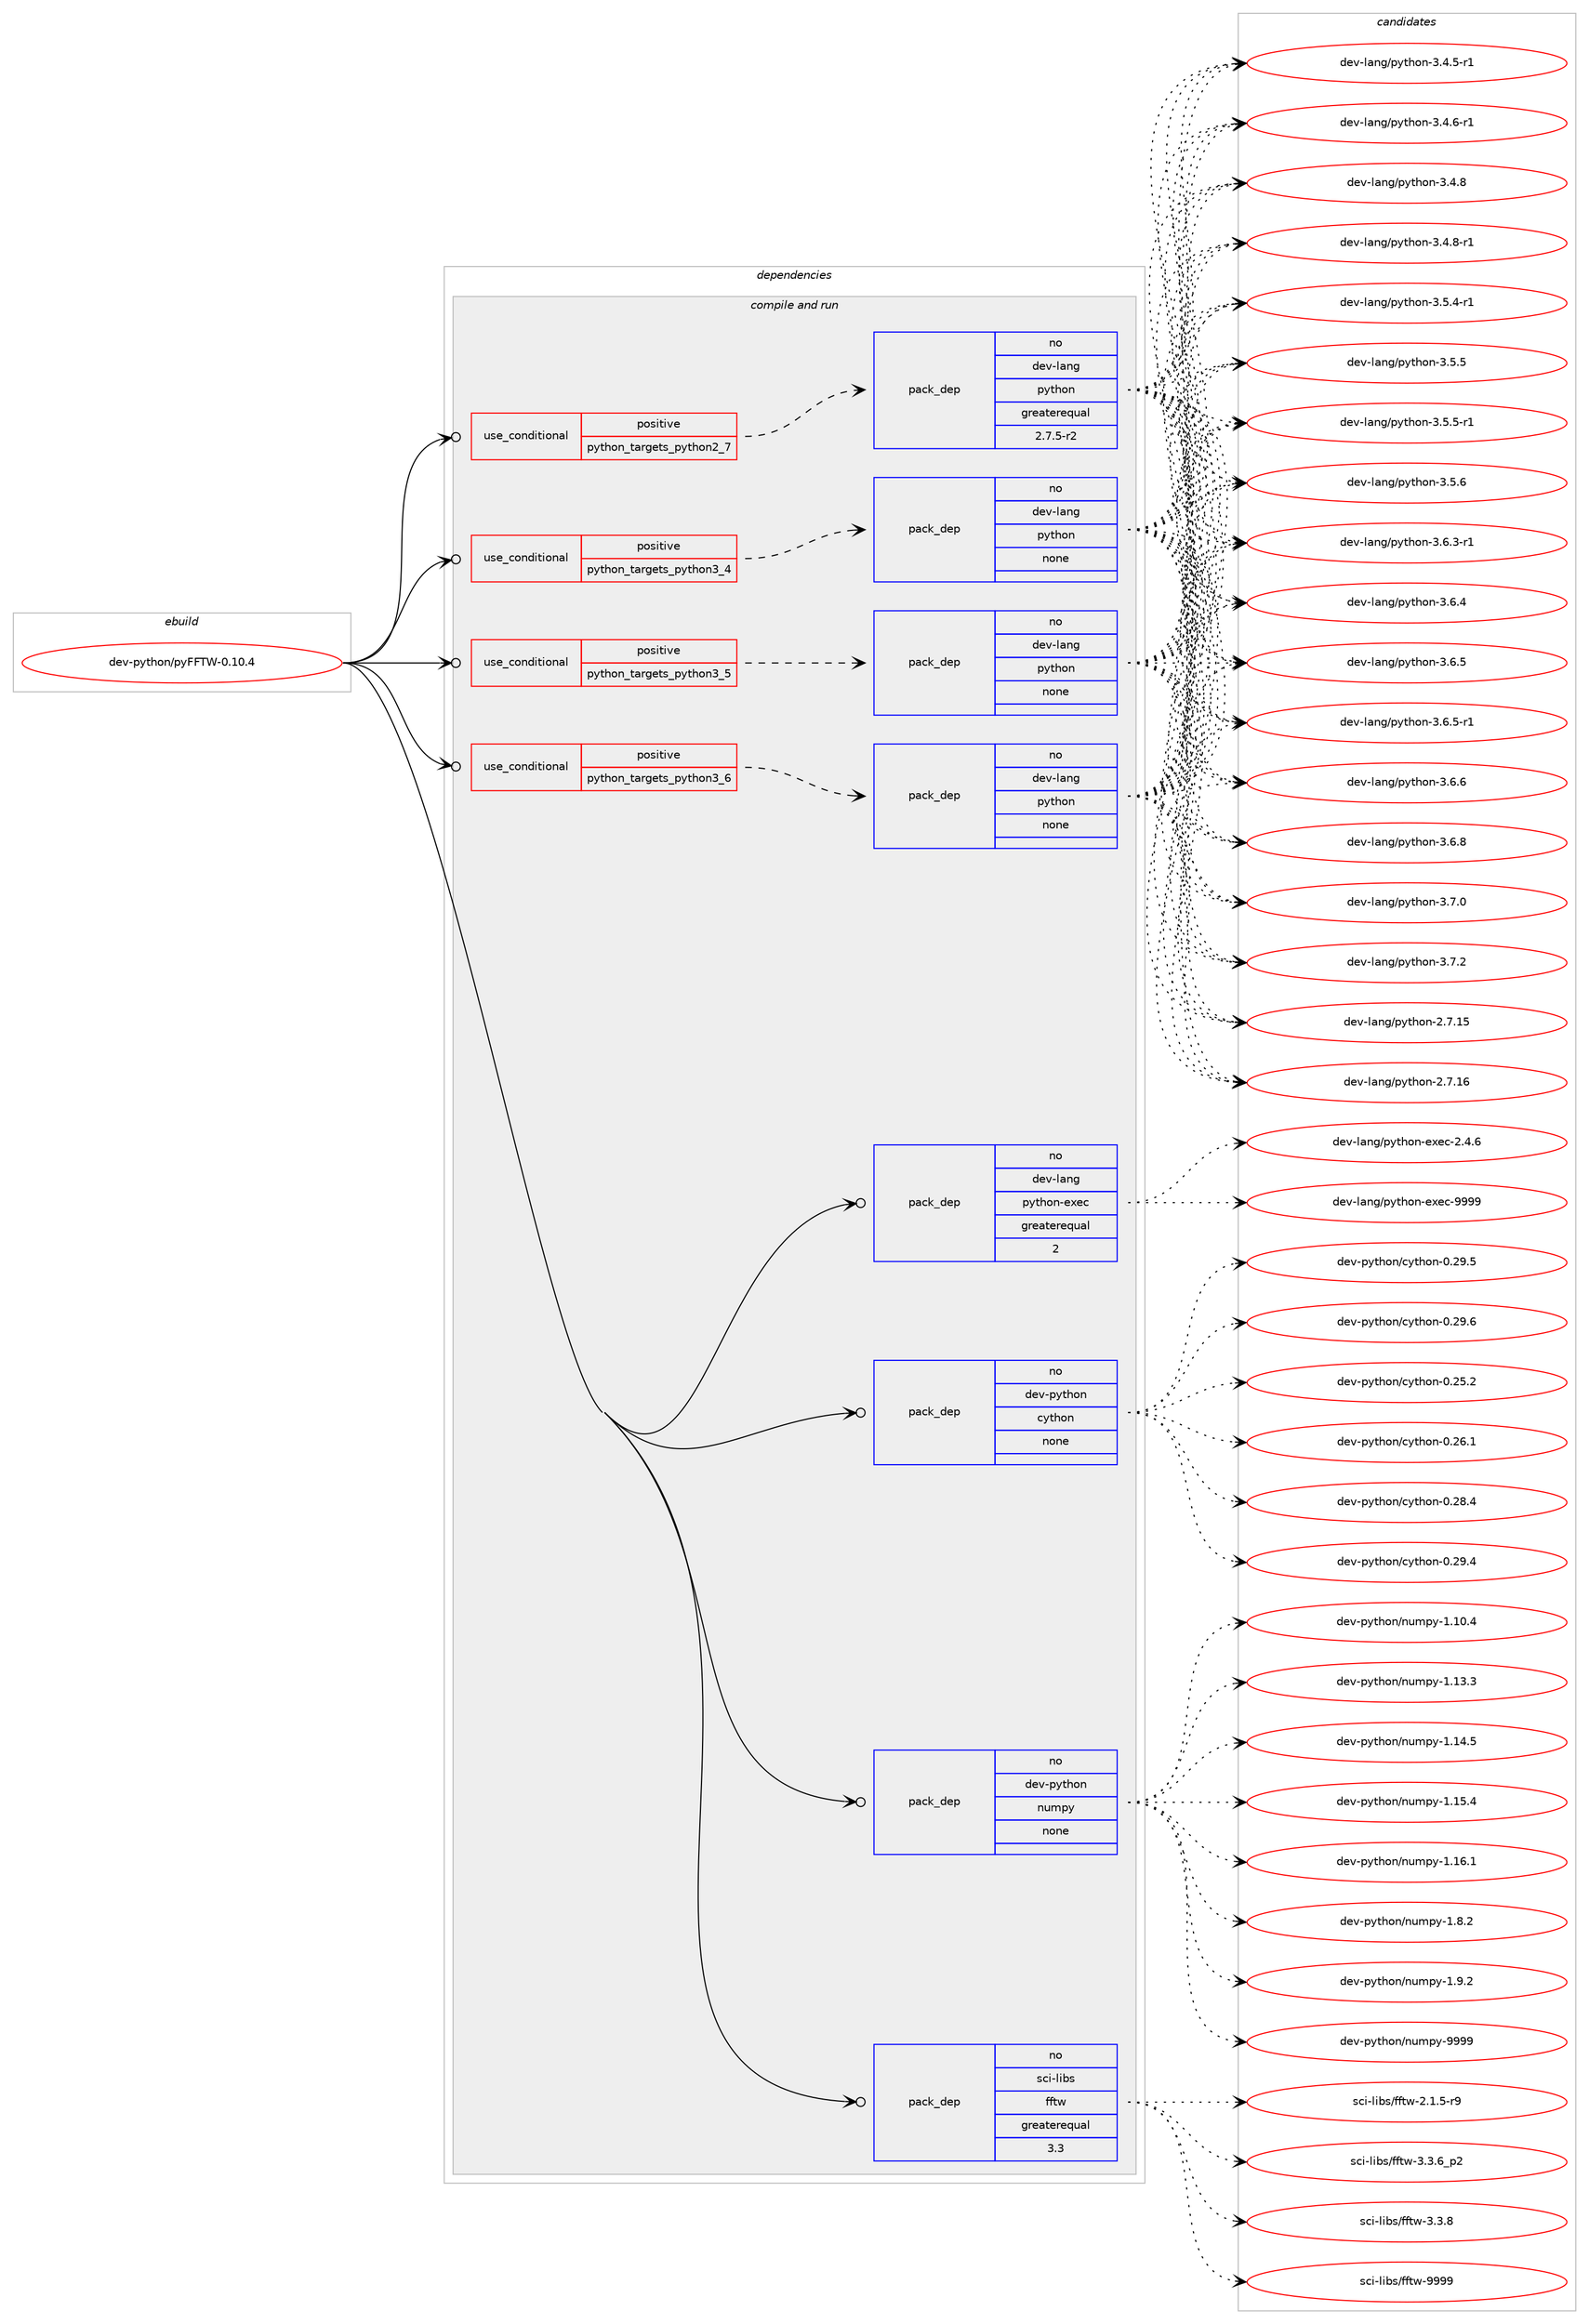 digraph prolog {

# *************
# Graph options
# *************

newrank=true;
concentrate=true;
compound=true;
graph [rankdir=LR,fontname=Helvetica,fontsize=10,ranksep=1.5];#, ranksep=2.5, nodesep=0.2];
edge  [arrowhead=vee];
node  [fontname=Helvetica,fontsize=10];

# **********
# The ebuild
# **********

subgraph cluster_leftcol {
color=gray;
rank=same;
label=<<i>ebuild</i>>;
id [label="dev-python/pyFFTW-0.10.4", color=red, width=4, href="../dev-python/pyFFTW-0.10.4.svg"];
}

# ****************
# The dependencies
# ****************

subgraph cluster_midcol {
color=gray;
label=<<i>dependencies</i>>;
subgraph cluster_compile {
fillcolor="#eeeeee";
style=filled;
label=<<i>compile</i>>;
}
subgraph cluster_compileandrun {
fillcolor="#eeeeee";
style=filled;
label=<<i>compile and run</i>>;
subgraph cond380128 {
dependency1427372 [label=<<TABLE BORDER="0" CELLBORDER="1" CELLSPACING="0" CELLPADDING="4"><TR><TD ROWSPAN="3" CELLPADDING="10">use_conditional</TD></TR><TR><TD>positive</TD></TR><TR><TD>python_targets_python2_7</TD></TR></TABLE>>, shape=none, color=red];
subgraph pack1023930 {
dependency1427373 [label=<<TABLE BORDER="0" CELLBORDER="1" CELLSPACING="0" CELLPADDING="4" WIDTH="220"><TR><TD ROWSPAN="6" CELLPADDING="30">pack_dep</TD></TR><TR><TD WIDTH="110">no</TD></TR><TR><TD>dev-lang</TD></TR><TR><TD>python</TD></TR><TR><TD>greaterequal</TD></TR><TR><TD>2.7.5-r2</TD></TR></TABLE>>, shape=none, color=blue];
}
dependency1427372:e -> dependency1427373:w [weight=20,style="dashed",arrowhead="vee"];
}
id:e -> dependency1427372:w [weight=20,style="solid",arrowhead="odotvee"];
subgraph cond380129 {
dependency1427374 [label=<<TABLE BORDER="0" CELLBORDER="1" CELLSPACING="0" CELLPADDING="4"><TR><TD ROWSPAN="3" CELLPADDING="10">use_conditional</TD></TR><TR><TD>positive</TD></TR><TR><TD>python_targets_python3_4</TD></TR></TABLE>>, shape=none, color=red];
subgraph pack1023931 {
dependency1427375 [label=<<TABLE BORDER="0" CELLBORDER="1" CELLSPACING="0" CELLPADDING="4" WIDTH="220"><TR><TD ROWSPAN="6" CELLPADDING="30">pack_dep</TD></TR><TR><TD WIDTH="110">no</TD></TR><TR><TD>dev-lang</TD></TR><TR><TD>python</TD></TR><TR><TD>none</TD></TR><TR><TD></TD></TR></TABLE>>, shape=none, color=blue];
}
dependency1427374:e -> dependency1427375:w [weight=20,style="dashed",arrowhead="vee"];
}
id:e -> dependency1427374:w [weight=20,style="solid",arrowhead="odotvee"];
subgraph cond380130 {
dependency1427376 [label=<<TABLE BORDER="0" CELLBORDER="1" CELLSPACING="0" CELLPADDING="4"><TR><TD ROWSPAN="3" CELLPADDING="10">use_conditional</TD></TR><TR><TD>positive</TD></TR><TR><TD>python_targets_python3_5</TD></TR></TABLE>>, shape=none, color=red];
subgraph pack1023932 {
dependency1427377 [label=<<TABLE BORDER="0" CELLBORDER="1" CELLSPACING="0" CELLPADDING="4" WIDTH="220"><TR><TD ROWSPAN="6" CELLPADDING="30">pack_dep</TD></TR><TR><TD WIDTH="110">no</TD></TR><TR><TD>dev-lang</TD></TR><TR><TD>python</TD></TR><TR><TD>none</TD></TR><TR><TD></TD></TR></TABLE>>, shape=none, color=blue];
}
dependency1427376:e -> dependency1427377:w [weight=20,style="dashed",arrowhead="vee"];
}
id:e -> dependency1427376:w [weight=20,style="solid",arrowhead="odotvee"];
subgraph cond380131 {
dependency1427378 [label=<<TABLE BORDER="0" CELLBORDER="1" CELLSPACING="0" CELLPADDING="4"><TR><TD ROWSPAN="3" CELLPADDING="10">use_conditional</TD></TR><TR><TD>positive</TD></TR><TR><TD>python_targets_python3_6</TD></TR></TABLE>>, shape=none, color=red];
subgraph pack1023933 {
dependency1427379 [label=<<TABLE BORDER="0" CELLBORDER="1" CELLSPACING="0" CELLPADDING="4" WIDTH="220"><TR><TD ROWSPAN="6" CELLPADDING="30">pack_dep</TD></TR><TR><TD WIDTH="110">no</TD></TR><TR><TD>dev-lang</TD></TR><TR><TD>python</TD></TR><TR><TD>none</TD></TR><TR><TD></TD></TR></TABLE>>, shape=none, color=blue];
}
dependency1427378:e -> dependency1427379:w [weight=20,style="dashed",arrowhead="vee"];
}
id:e -> dependency1427378:w [weight=20,style="solid",arrowhead="odotvee"];
subgraph pack1023934 {
dependency1427380 [label=<<TABLE BORDER="0" CELLBORDER="1" CELLSPACING="0" CELLPADDING="4" WIDTH="220"><TR><TD ROWSPAN="6" CELLPADDING="30">pack_dep</TD></TR><TR><TD WIDTH="110">no</TD></TR><TR><TD>dev-lang</TD></TR><TR><TD>python-exec</TD></TR><TR><TD>greaterequal</TD></TR><TR><TD>2</TD></TR></TABLE>>, shape=none, color=blue];
}
id:e -> dependency1427380:w [weight=20,style="solid",arrowhead="odotvee"];
subgraph pack1023935 {
dependency1427381 [label=<<TABLE BORDER="0" CELLBORDER="1" CELLSPACING="0" CELLPADDING="4" WIDTH="220"><TR><TD ROWSPAN="6" CELLPADDING="30">pack_dep</TD></TR><TR><TD WIDTH="110">no</TD></TR><TR><TD>dev-python</TD></TR><TR><TD>cython</TD></TR><TR><TD>none</TD></TR><TR><TD></TD></TR></TABLE>>, shape=none, color=blue];
}
id:e -> dependency1427381:w [weight=20,style="solid",arrowhead="odotvee"];
subgraph pack1023936 {
dependency1427382 [label=<<TABLE BORDER="0" CELLBORDER="1" CELLSPACING="0" CELLPADDING="4" WIDTH="220"><TR><TD ROWSPAN="6" CELLPADDING="30">pack_dep</TD></TR><TR><TD WIDTH="110">no</TD></TR><TR><TD>dev-python</TD></TR><TR><TD>numpy</TD></TR><TR><TD>none</TD></TR><TR><TD></TD></TR></TABLE>>, shape=none, color=blue];
}
id:e -> dependency1427382:w [weight=20,style="solid",arrowhead="odotvee"];
subgraph pack1023937 {
dependency1427383 [label=<<TABLE BORDER="0" CELLBORDER="1" CELLSPACING="0" CELLPADDING="4" WIDTH="220"><TR><TD ROWSPAN="6" CELLPADDING="30">pack_dep</TD></TR><TR><TD WIDTH="110">no</TD></TR><TR><TD>sci-libs</TD></TR><TR><TD>fftw</TD></TR><TR><TD>greaterequal</TD></TR><TR><TD>3.3</TD></TR></TABLE>>, shape=none, color=blue];
}
id:e -> dependency1427383:w [weight=20,style="solid",arrowhead="odotvee"];
}
subgraph cluster_run {
fillcolor="#eeeeee";
style=filled;
label=<<i>run</i>>;
}
}

# **************
# The candidates
# **************

subgraph cluster_choices {
rank=same;
color=gray;
label=<<i>candidates</i>>;

subgraph choice1023930 {
color=black;
nodesep=1;
choice10010111845108971101034711212111610411111045504655464953 [label="dev-lang/python-2.7.15", color=red, width=4,href="../dev-lang/python-2.7.15.svg"];
choice10010111845108971101034711212111610411111045504655464954 [label="dev-lang/python-2.7.16", color=red, width=4,href="../dev-lang/python-2.7.16.svg"];
choice1001011184510897110103471121211161041111104551465246534511449 [label="dev-lang/python-3.4.5-r1", color=red, width=4,href="../dev-lang/python-3.4.5-r1.svg"];
choice1001011184510897110103471121211161041111104551465246544511449 [label="dev-lang/python-3.4.6-r1", color=red, width=4,href="../dev-lang/python-3.4.6-r1.svg"];
choice100101118451089711010347112121116104111110455146524656 [label="dev-lang/python-3.4.8", color=red, width=4,href="../dev-lang/python-3.4.8.svg"];
choice1001011184510897110103471121211161041111104551465246564511449 [label="dev-lang/python-3.4.8-r1", color=red, width=4,href="../dev-lang/python-3.4.8-r1.svg"];
choice1001011184510897110103471121211161041111104551465346524511449 [label="dev-lang/python-3.5.4-r1", color=red, width=4,href="../dev-lang/python-3.5.4-r1.svg"];
choice100101118451089711010347112121116104111110455146534653 [label="dev-lang/python-3.5.5", color=red, width=4,href="../dev-lang/python-3.5.5.svg"];
choice1001011184510897110103471121211161041111104551465346534511449 [label="dev-lang/python-3.5.5-r1", color=red, width=4,href="../dev-lang/python-3.5.5-r1.svg"];
choice100101118451089711010347112121116104111110455146534654 [label="dev-lang/python-3.5.6", color=red, width=4,href="../dev-lang/python-3.5.6.svg"];
choice1001011184510897110103471121211161041111104551465446514511449 [label="dev-lang/python-3.6.3-r1", color=red, width=4,href="../dev-lang/python-3.6.3-r1.svg"];
choice100101118451089711010347112121116104111110455146544652 [label="dev-lang/python-3.6.4", color=red, width=4,href="../dev-lang/python-3.6.4.svg"];
choice100101118451089711010347112121116104111110455146544653 [label="dev-lang/python-3.6.5", color=red, width=4,href="../dev-lang/python-3.6.5.svg"];
choice1001011184510897110103471121211161041111104551465446534511449 [label="dev-lang/python-3.6.5-r1", color=red, width=4,href="../dev-lang/python-3.6.5-r1.svg"];
choice100101118451089711010347112121116104111110455146544654 [label="dev-lang/python-3.6.6", color=red, width=4,href="../dev-lang/python-3.6.6.svg"];
choice100101118451089711010347112121116104111110455146544656 [label="dev-lang/python-3.6.8", color=red, width=4,href="../dev-lang/python-3.6.8.svg"];
choice100101118451089711010347112121116104111110455146554648 [label="dev-lang/python-3.7.0", color=red, width=4,href="../dev-lang/python-3.7.0.svg"];
choice100101118451089711010347112121116104111110455146554650 [label="dev-lang/python-3.7.2", color=red, width=4,href="../dev-lang/python-3.7.2.svg"];
dependency1427373:e -> choice10010111845108971101034711212111610411111045504655464953:w [style=dotted,weight="100"];
dependency1427373:e -> choice10010111845108971101034711212111610411111045504655464954:w [style=dotted,weight="100"];
dependency1427373:e -> choice1001011184510897110103471121211161041111104551465246534511449:w [style=dotted,weight="100"];
dependency1427373:e -> choice1001011184510897110103471121211161041111104551465246544511449:w [style=dotted,weight="100"];
dependency1427373:e -> choice100101118451089711010347112121116104111110455146524656:w [style=dotted,weight="100"];
dependency1427373:e -> choice1001011184510897110103471121211161041111104551465246564511449:w [style=dotted,weight="100"];
dependency1427373:e -> choice1001011184510897110103471121211161041111104551465346524511449:w [style=dotted,weight="100"];
dependency1427373:e -> choice100101118451089711010347112121116104111110455146534653:w [style=dotted,weight="100"];
dependency1427373:e -> choice1001011184510897110103471121211161041111104551465346534511449:w [style=dotted,weight="100"];
dependency1427373:e -> choice100101118451089711010347112121116104111110455146534654:w [style=dotted,weight="100"];
dependency1427373:e -> choice1001011184510897110103471121211161041111104551465446514511449:w [style=dotted,weight="100"];
dependency1427373:e -> choice100101118451089711010347112121116104111110455146544652:w [style=dotted,weight="100"];
dependency1427373:e -> choice100101118451089711010347112121116104111110455146544653:w [style=dotted,weight="100"];
dependency1427373:e -> choice1001011184510897110103471121211161041111104551465446534511449:w [style=dotted,weight="100"];
dependency1427373:e -> choice100101118451089711010347112121116104111110455146544654:w [style=dotted,weight="100"];
dependency1427373:e -> choice100101118451089711010347112121116104111110455146544656:w [style=dotted,weight="100"];
dependency1427373:e -> choice100101118451089711010347112121116104111110455146554648:w [style=dotted,weight="100"];
dependency1427373:e -> choice100101118451089711010347112121116104111110455146554650:w [style=dotted,weight="100"];
}
subgraph choice1023931 {
color=black;
nodesep=1;
choice10010111845108971101034711212111610411111045504655464953 [label="dev-lang/python-2.7.15", color=red, width=4,href="../dev-lang/python-2.7.15.svg"];
choice10010111845108971101034711212111610411111045504655464954 [label="dev-lang/python-2.7.16", color=red, width=4,href="../dev-lang/python-2.7.16.svg"];
choice1001011184510897110103471121211161041111104551465246534511449 [label="dev-lang/python-3.4.5-r1", color=red, width=4,href="../dev-lang/python-3.4.5-r1.svg"];
choice1001011184510897110103471121211161041111104551465246544511449 [label="dev-lang/python-3.4.6-r1", color=red, width=4,href="../dev-lang/python-3.4.6-r1.svg"];
choice100101118451089711010347112121116104111110455146524656 [label="dev-lang/python-3.4.8", color=red, width=4,href="../dev-lang/python-3.4.8.svg"];
choice1001011184510897110103471121211161041111104551465246564511449 [label="dev-lang/python-3.4.8-r1", color=red, width=4,href="../dev-lang/python-3.4.8-r1.svg"];
choice1001011184510897110103471121211161041111104551465346524511449 [label="dev-lang/python-3.5.4-r1", color=red, width=4,href="../dev-lang/python-3.5.4-r1.svg"];
choice100101118451089711010347112121116104111110455146534653 [label="dev-lang/python-3.5.5", color=red, width=4,href="../dev-lang/python-3.5.5.svg"];
choice1001011184510897110103471121211161041111104551465346534511449 [label="dev-lang/python-3.5.5-r1", color=red, width=4,href="../dev-lang/python-3.5.5-r1.svg"];
choice100101118451089711010347112121116104111110455146534654 [label="dev-lang/python-3.5.6", color=red, width=4,href="../dev-lang/python-3.5.6.svg"];
choice1001011184510897110103471121211161041111104551465446514511449 [label="dev-lang/python-3.6.3-r1", color=red, width=4,href="../dev-lang/python-3.6.3-r1.svg"];
choice100101118451089711010347112121116104111110455146544652 [label="dev-lang/python-3.6.4", color=red, width=4,href="../dev-lang/python-3.6.4.svg"];
choice100101118451089711010347112121116104111110455146544653 [label="dev-lang/python-3.6.5", color=red, width=4,href="../dev-lang/python-3.6.5.svg"];
choice1001011184510897110103471121211161041111104551465446534511449 [label="dev-lang/python-3.6.5-r1", color=red, width=4,href="../dev-lang/python-3.6.5-r1.svg"];
choice100101118451089711010347112121116104111110455146544654 [label="dev-lang/python-3.6.6", color=red, width=4,href="../dev-lang/python-3.6.6.svg"];
choice100101118451089711010347112121116104111110455146544656 [label="dev-lang/python-3.6.8", color=red, width=4,href="../dev-lang/python-3.6.8.svg"];
choice100101118451089711010347112121116104111110455146554648 [label="dev-lang/python-3.7.0", color=red, width=4,href="../dev-lang/python-3.7.0.svg"];
choice100101118451089711010347112121116104111110455146554650 [label="dev-lang/python-3.7.2", color=red, width=4,href="../dev-lang/python-3.7.2.svg"];
dependency1427375:e -> choice10010111845108971101034711212111610411111045504655464953:w [style=dotted,weight="100"];
dependency1427375:e -> choice10010111845108971101034711212111610411111045504655464954:w [style=dotted,weight="100"];
dependency1427375:e -> choice1001011184510897110103471121211161041111104551465246534511449:w [style=dotted,weight="100"];
dependency1427375:e -> choice1001011184510897110103471121211161041111104551465246544511449:w [style=dotted,weight="100"];
dependency1427375:e -> choice100101118451089711010347112121116104111110455146524656:w [style=dotted,weight="100"];
dependency1427375:e -> choice1001011184510897110103471121211161041111104551465246564511449:w [style=dotted,weight="100"];
dependency1427375:e -> choice1001011184510897110103471121211161041111104551465346524511449:w [style=dotted,weight="100"];
dependency1427375:e -> choice100101118451089711010347112121116104111110455146534653:w [style=dotted,weight="100"];
dependency1427375:e -> choice1001011184510897110103471121211161041111104551465346534511449:w [style=dotted,weight="100"];
dependency1427375:e -> choice100101118451089711010347112121116104111110455146534654:w [style=dotted,weight="100"];
dependency1427375:e -> choice1001011184510897110103471121211161041111104551465446514511449:w [style=dotted,weight="100"];
dependency1427375:e -> choice100101118451089711010347112121116104111110455146544652:w [style=dotted,weight="100"];
dependency1427375:e -> choice100101118451089711010347112121116104111110455146544653:w [style=dotted,weight="100"];
dependency1427375:e -> choice1001011184510897110103471121211161041111104551465446534511449:w [style=dotted,weight="100"];
dependency1427375:e -> choice100101118451089711010347112121116104111110455146544654:w [style=dotted,weight="100"];
dependency1427375:e -> choice100101118451089711010347112121116104111110455146544656:w [style=dotted,weight="100"];
dependency1427375:e -> choice100101118451089711010347112121116104111110455146554648:w [style=dotted,weight="100"];
dependency1427375:e -> choice100101118451089711010347112121116104111110455146554650:w [style=dotted,weight="100"];
}
subgraph choice1023932 {
color=black;
nodesep=1;
choice10010111845108971101034711212111610411111045504655464953 [label="dev-lang/python-2.7.15", color=red, width=4,href="../dev-lang/python-2.7.15.svg"];
choice10010111845108971101034711212111610411111045504655464954 [label="dev-lang/python-2.7.16", color=red, width=4,href="../dev-lang/python-2.7.16.svg"];
choice1001011184510897110103471121211161041111104551465246534511449 [label="dev-lang/python-3.4.5-r1", color=red, width=4,href="../dev-lang/python-3.4.5-r1.svg"];
choice1001011184510897110103471121211161041111104551465246544511449 [label="dev-lang/python-3.4.6-r1", color=red, width=4,href="../dev-lang/python-3.4.6-r1.svg"];
choice100101118451089711010347112121116104111110455146524656 [label="dev-lang/python-3.4.8", color=red, width=4,href="../dev-lang/python-3.4.8.svg"];
choice1001011184510897110103471121211161041111104551465246564511449 [label="dev-lang/python-3.4.8-r1", color=red, width=4,href="../dev-lang/python-3.4.8-r1.svg"];
choice1001011184510897110103471121211161041111104551465346524511449 [label="dev-lang/python-3.5.4-r1", color=red, width=4,href="../dev-lang/python-3.5.4-r1.svg"];
choice100101118451089711010347112121116104111110455146534653 [label="dev-lang/python-3.5.5", color=red, width=4,href="../dev-lang/python-3.5.5.svg"];
choice1001011184510897110103471121211161041111104551465346534511449 [label="dev-lang/python-3.5.5-r1", color=red, width=4,href="../dev-lang/python-3.5.5-r1.svg"];
choice100101118451089711010347112121116104111110455146534654 [label="dev-lang/python-3.5.6", color=red, width=4,href="../dev-lang/python-3.5.6.svg"];
choice1001011184510897110103471121211161041111104551465446514511449 [label="dev-lang/python-3.6.3-r1", color=red, width=4,href="../dev-lang/python-3.6.3-r1.svg"];
choice100101118451089711010347112121116104111110455146544652 [label="dev-lang/python-3.6.4", color=red, width=4,href="../dev-lang/python-3.6.4.svg"];
choice100101118451089711010347112121116104111110455146544653 [label="dev-lang/python-3.6.5", color=red, width=4,href="../dev-lang/python-3.6.5.svg"];
choice1001011184510897110103471121211161041111104551465446534511449 [label="dev-lang/python-3.6.5-r1", color=red, width=4,href="../dev-lang/python-3.6.5-r1.svg"];
choice100101118451089711010347112121116104111110455146544654 [label="dev-lang/python-3.6.6", color=red, width=4,href="../dev-lang/python-3.6.6.svg"];
choice100101118451089711010347112121116104111110455146544656 [label="dev-lang/python-3.6.8", color=red, width=4,href="../dev-lang/python-3.6.8.svg"];
choice100101118451089711010347112121116104111110455146554648 [label="dev-lang/python-3.7.0", color=red, width=4,href="../dev-lang/python-3.7.0.svg"];
choice100101118451089711010347112121116104111110455146554650 [label="dev-lang/python-3.7.2", color=red, width=4,href="../dev-lang/python-3.7.2.svg"];
dependency1427377:e -> choice10010111845108971101034711212111610411111045504655464953:w [style=dotted,weight="100"];
dependency1427377:e -> choice10010111845108971101034711212111610411111045504655464954:w [style=dotted,weight="100"];
dependency1427377:e -> choice1001011184510897110103471121211161041111104551465246534511449:w [style=dotted,weight="100"];
dependency1427377:e -> choice1001011184510897110103471121211161041111104551465246544511449:w [style=dotted,weight="100"];
dependency1427377:e -> choice100101118451089711010347112121116104111110455146524656:w [style=dotted,weight="100"];
dependency1427377:e -> choice1001011184510897110103471121211161041111104551465246564511449:w [style=dotted,weight="100"];
dependency1427377:e -> choice1001011184510897110103471121211161041111104551465346524511449:w [style=dotted,weight="100"];
dependency1427377:e -> choice100101118451089711010347112121116104111110455146534653:w [style=dotted,weight="100"];
dependency1427377:e -> choice1001011184510897110103471121211161041111104551465346534511449:w [style=dotted,weight="100"];
dependency1427377:e -> choice100101118451089711010347112121116104111110455146534654:w [style=dotted,weight="100"];
dependency1427377:e -> choice1001011184510897110103471121211161041111104551465446514511449:w [style=dotted,weight="100"];
dependency1427377:e -> choice100101118451089711010347112121116104111110455146544652:w [style=dotted,weight="100"];
dependency1427377:e -> choice100101118451089711010347112121116104111110455146544653:w [style=dotted,weight="100"];
dependency1427377:e -> choice1001011184510897110103471121211161041111104551465446534511449:w [style=dotted,weight="100"];
dependency1427377:e -> choice100101118451089711010347112121116104111110455146544654:w [style=dotted,weight="100"];
dependency1427377:e -> choice100101118451089711010347112121116104111110455146544656:w [style=dotted,weight="100"];
dependency1427377:e -> choice100101118451089711010347112121116104111110455146554648:w [style=dotted,weight="100"];
dependency1427377:e -> choice100101118451089711010347112121116104111110455146554650:w [style=dotted,weight="100"];
}
subgraph choice1023933 {
color=black;
nodesep=1;
choice10010111845108971101034711212111610411111045504655464953 [label="dev-lang/python-2.7.15", color=red, width=4,href="../dev-lang/python-2.7.15.svg"];
choice10010111845108971101034711212111610411111045504655464954 [label="dev-lang/python-2.7.16", color=red, width=4,href="../dev-lang/python-2.7.16.svg"];
choice1001011184510897110103471121211161041111104551465246534511449 [label="dev-lang/python-3.4.5-r1", color=red, width=4,href="../dev-lang/python-3.4.5-r1.svg"];
choice1001011184510897110103471121211161041111104551465246544511449 [label="dev-lang/python-3.4.6-r1", color=red, width=4,href="../dev-lang/python-3.4.6-r1.svg"];
choice100101118451089711010347112121116104111110455146524656 [label="dev-lang/python-3.4.8", color=red, width=4,href="../dev-lang/python-3.4.8.svg"];
choice1001011184510897110103471121211161041111104551465246564511449 [label="dev-lang/python-3.4.8-r1", color=red, width=4,href="../dev-lang/python-3.4.8-r1.svg"];
choice1001011184510897110103471121211161041111104551465346524511449 [label="dev-lang/python-3.5.4-r1", color=red, width=4,href="../dev-lang/python-3.5.4-r1.svg"];
choice100101118451089711010347112121116104111110455146534653 [label="dev-lang/python-3.5.5", color=red, width=4,href="../dev-lang/python-3.5.5.svg"];
choice1001011184510897110103471121211161041111104551465346534511449 [label="dev-lang/python-3.5.5-r1", color=red, width=4,href="../dev-lang/python-3.5.5-r1.svg"];
choice100101118451089711010347112121116104111110455146534654 [label="dev-lang/python-3.5.6", color=red, width=4,href="../dev-lang/python-3.5.6.svg"];
choice1001011184510897110103471121211161041111104551465446514511449 [label="dev-lang/python-3.6.3-r1", color=red, width=4,href="../dev-lang/python-3.6.3-r1.svg"];
choice100101118451089711010347112121116104111110455146544652 [label="dev-lang/python-3.6.4", color=red, width=4,href="../dev-lang/python-3.6.4.svg"];
choice100101118451089711010347112121116104111110455146544653 [label="dev-lang/python-3.6.5", color=red, width=4,href="../dev-lang/python-3.6.5.svg"];
choice1001011184510897110103471121211161041111104551465446534511449 [label="dev-lang/python-3.6.5-r1", color=red, width=4,href="../dev-lang/python-3.6.5-r1.svg"];
choice100101118451089711010347112121116104111110455146544654 [label="dev-lang/python-3.6.6", color=red, width=4,href="../dev-lang/python-3.6.6.svg"];
choice100101118451089711010347112121116104111110455146544656 [label="dev-lang/python-3.6.8", color=red, width=4,href="../dev-lang/python-3.6.8.svg"];
choice100101118451089711010347112121116104111110455146554648 [label="dev-lang/python-3.7.0", color=red, width=4,href="../dev-lang/python-3.7.0.svg"];
choice100101118451089711010347112121116104111110455146554650 [label="dev-lang/python-3.7.2", color=red, width=4,href="../dev-lang/python-3.7.2.svg"];
dependency1427379:e -> choice10010111845108971101034711212111610411111045504655464953:w [style=dotted,weight="100"];
dependency1427379:e -> choice10010111845108971101034711212111610411111045504655464954:w [style=dotted,weight="100"];
dependency1427379:e -> choice1001011184510897110103471121211161041111104551465246534511449:w [style=dotted,weight="100"];
dependency1427379:e -> choice1001011184510897110103471121211161041111104551465246544511449:w [style=dotted,weight="100"];
dependency1427379:e -> choice100101118451089711010347112121116104111110455146524656:w [style=dotted,weight="100"];
dependency1427379:e -> choice1001011184510897110103471121211161041111104551465246564511449:w [style=dotted,weight="100"];
dependency1427379:e -> choice1001011184510897110103471121211161041111104551465346524511449:w [style=dotted,weight="100"];
dependency1427379:e -> choice100101118451089711010347112121116104111110455146534653:w [style=dotted,weight="100"];
dependency1427379:e -> choice1001011184510897110103471121211161041111104551465346534511449:w [style=dotted,weight="100"];
dependency1427379:e -> choice100101118451089711010347112121116104111110455146534654:w [style=dotted,weight="100"];
dependency1427379:e -> choice1001011184510897110103471121211161041111104551465446514511449:w [style=dotted,weight="100"];
dependency1427379:e -> choice100101118451089711010347112121116104111110455146544652:w [style=dotted,weight="100"];
dependency1427379:e -> choice100101118451089711010347112121116104111110455146544653:w [style=dotted,weight="100"];
dependency1427379:e -> choice1001011184510897110103471121211161041111104551465446534511449:w [style=dotted,weight="100"];
dependency1427379:e -> choice100101118451089711010347112121116104111110455146544654:w [style=dotted,weight="100"];
dependency1427379:e -> choice100101118451089711010347112121116104111110455146544656:w [style=dotted,weight="100"];
dependency1427379:e -> choice100101118451089711010347112121116104111110455146554648:w [style=dotted,weight="100"];
dependency1427379:e -> choice100101118451089711010347112121116104111110455146554650:w [style=dotted,weight="100"];
}
subgraph choice1023934 {
color=black;
nodesep=1;
choice1001011184510897110103471121211161041111104510112010199455046524654 [label="dev-lang/python-exec-2.4.6", color=red, width=4,href="../dev-lang/python-exec-2.4.6.svg"];
choice10010111845108971101034711212111610411111045101120101994557575757 [label="dev-lang/python-exec-9999", color=red, width=4,href="../dev-lang/python-exec-9999.svg"];
dependency1427380:e -> choice1001011184510897110103471121211161041111104510112010199455046524654:w [style=dotted,weight="100"];
dependency1427380:e -> choice10010111845108971101034711212111610411111045101120101994557575757:w [style=dotted,weight="100"];
}
subgraph choice1023935 {
color=black;
nodesep=1;
choice10010111845112121116104111110479912111610411111045484650534650 [label="dev-python/cython-0.25.2", color=red, width=4,href="../dev-python/cython-0.25.2.svg"];
choice10010111845112121116104111110479912111610411111045484650544649 [label="dev-python/cython-0.26.1", color=red, width=4,href="../dev-python/cython-0.26.1.svg"];
choice10010111845112121116104111110479912111610411111045484650564652 [label="dev-python/cython-0.28.4", color=red, width=4,href="../dev-python/cython-0.28.4.svg"];
choice10010111845112121116104111110479912111610411111045484650574652 [label="dev-python/cython-0.29.4", color=red, width=4,href="../dev-python/cython-0.29.4.svg"];
choice10010111845112121116104111110479912111610411111045484650574653 [label="dev-python/cython-0.29.5", color=red, width=4,href="../dev-python/cython-0.29.5.svg"];
choice10010111845112121116104111110479912111610411111045484650574654 [label="dev-python/cython-0.29.6", color=red, width=4,href="../dev-python/cython-0.29.6.svg"];
dependency1427381:e -> choice10010111845112121116104111110479912111610411111045484650534650:w [style=dotted,weight="100"];
dependency1427381:e -> choice10010111845112121116104111110479912111610411111045484650544649:w [style=dotted,weight="100"];
dependency1427381:e -> choice10010111845112121116104111110479912111610411111045484650564652:w [style=dotted,weight="100"];
dependency1427381:e -> choice10010111845112121116104111110479912111610411111045484650574652:w [style=dotted,weight="100"];
dependency1427381:e -> choice10010111845112121116104111110479912111610411111045484650574653:w [style=dotted,weight="100"];
dependency1427381:e -> choice10010111845112121116104111110479912111610411111045484650574654:w [style=dotted,weight="100"];
}
subgraph choice1023936 {
color=black;
nodesep=1;
choice100101118451121211161041111104711011710911212145494649484652 [label="dev-python/numpy-1.10.4", color=red, width=4,href="../dev-python/numpy-1.10.4.svg"];
choice100101118451121211161041111104711011710911212145494649514651 [label="dev-python/numpy-1.13.3", color=red, width=4,href="../dev-python/numpy-1.13.3.svg"];
choice100101118451121211161041111104711011710911212145494649524653 [label="dev-python/numpy-1.14.5", color=red, width=4,href="../dev-python/numpy-1.14.5.svg"];
choice100101118451121211161041111104711011710911212145494649534652 [label="dev-python/numpy-1.15.4", color=red, width=4,href="../dev-python/numpy-1.15.4.svg"];
choice100101118451121211161041111104711011710911212145494649544649 [label="dev-python/numpy-1.16.1", color=red, width=4,href="../dev-python/numpy-1.16.1.svg"];
choice1001011184511212111610411111047110117109112121454946564650 [label="dev-python/numpy-1.8.2", color=red, width=4,href="../dev-python/numpy-1.8.2.svg"];
choice1001011184511212111610411111047110117109112121454946574650 [label="dev-python/numpy-1.9.2", color=red, width=4,href="../dev-python/numpy-1.9.2.svg"];
choice10010111845112121116104111110471101171091121214557575757 [label="dev-python/numpy-9999", color=red, width=4,href="../dev-python/numpy-9999.svg"];
dependency1427382:e -> choice100101118451121211161041111104711011710911212145494649484652:w [style=dotted,weight="100"];
dependency1427382:e -> choice100101118451121211161041111104711011710911212145494649514651:w [style=dotted,weight="100"];
dependency1427382:e -> choice100101118451121211161041111104711011710911212145494649524653:w [style=dotted,weight="100"];
dependency1427382:e -> choice100101118451121211161041111104711011710911212145494649534652:w [style=dotted,weight="100"];
dependency1427382:e -> choice100101118451121211161041111104711011710911212145494649544649:w [style=dotted,weight="100"];
dependency1427382:e -> choice1001011184511212111610411111047110117109112121454946564650:w [style=dotted,weight="100"];
dependency1427382:e -> choice1001011184511212111610411111047110117109112121454946574650:w [style=dotted,weight="100"];
dependency1427382:e -> choice10010111845112121116104111110471101171091121214557575757:w [style=dotted,weight="100"];
}
subgraph choice1023937 {
color=black;
nodesep=1;
choice115991054510810598115471021021161194550464946534511457 [label="sci-libs/fftw-2.1.5-r9", color=red, width=4,href="../sci-libs/fftw-2.1.5-r9.svg"];
choice115991054510810598115471021021161194551465146549511250 [label="sci-libs/fftw-3.3.6_p2", color=red, width=4,href="../sci-libs/fftw-3.3.6_p2.svg"];
choice11599105451081059811547102102116119455146514656 [label="sci-libs/fftw-3.3.8", color=red, width=4,href="../sci-libs/fftw-3.3.8.svg"];
choice115991054510810598115471021021161194557575757 [label="sci-libs/fftw-9999", color=red, width=4,href="../sci-libs/fftw-9999.svg"];
dependency1427383:e -> choice115991054510810598115471021021161194550464946534511457:w [style=dotted,weight="100"];
dependency1427383:e -> choice115991054510810598115471021021161194551465146549511250:w [style=dotted,weight="100"];
dependency1427383:e -> choice11599105451081059811547102102116119455146514656:w [style=dotted,weight="100"];
dependency1427383:e -> choice115991054510810598115471021021161194557575757:w [style=dotted,weight="100"];
}
}

}
